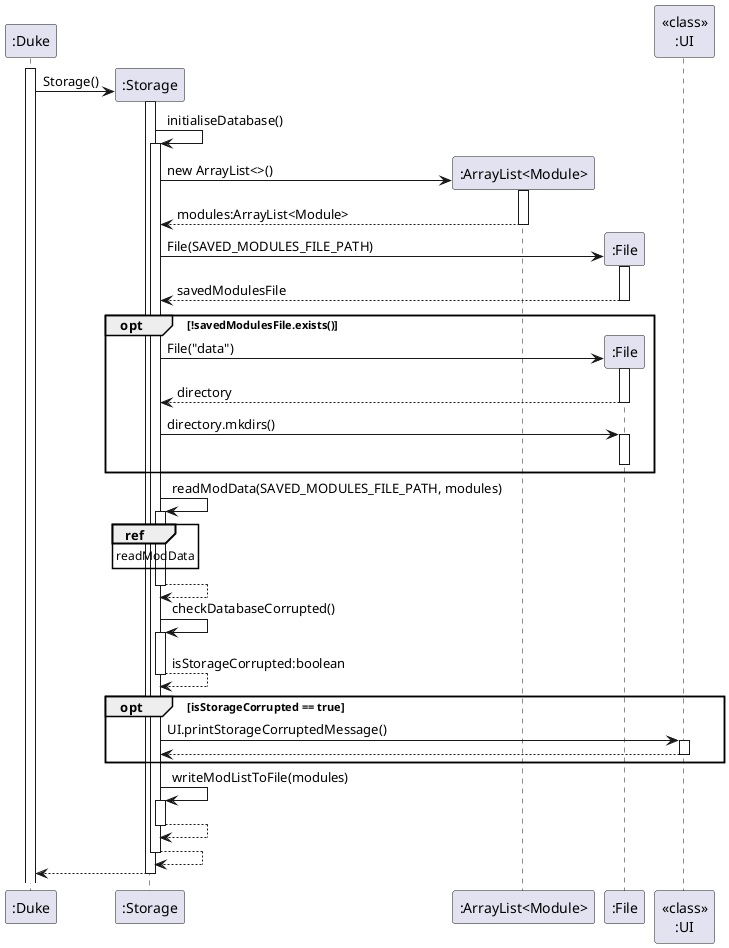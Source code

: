 @startuml
'https://plantuml.com/sequence-diagram



activate ":Duke"
create ":Storage"
":Duke" -> ":Storage" : Storage()
activate ":Storage"
":Storage" -> ":Storage" : initialiseDatabase()
activate ":Storage"
create ":ArrayList<Module>"
":Storage" -> ":ArrayList<Module>" : new ArrayList<>()
activate ":ArrayList<Module>"
":Storage" <-- ":ArrayList<Module>" : modules:ArrayList<Module>
deactivate ":ArrayList<Module>"
create ":File"
":Storage" -> ":File" : File(SAVED_MODULES_FILE_PATH)
activate ":File"
":Storage" <-- ":File" : savedModulesFile
deactivate ":File"

opt !savedModulesFile.exists()
create ":File"
":Storage" -> ":File" : File("data")
activate ":File"
":Storage" <-- ":File" : directory
deactivate ":File"
":Storage" -> ":File" : directory.mkdirs()
activate ":File"
deactivate ":File"
end
":Storage" -> ":Storage" : readModData(SAVED_MODULES_FILE_PATH, modules)
activate ":Storage"
ref over ":Storage" : readModData
":Storage" --> ":Storage"
deactivate ":Storage"
":Storage" -> ":Storage" : checkDatabaseCorrupted()
activate ":Storage"
":Storage" --> ":Storage" : isStorageCorrupted:boolean
deactivate ":Storage"
opt isStorageCorrupted == true
":Storage" -> "<<class>>\n:UI" : UI.printStorageCorruptedMessage()
activate "<<class>>\n:UI"
":Storage" <-- "<<class>>\n:UI"
deactivate "<<class>>\n:UI"
end
":Storage" -> ":Storage" : writeModListToFile(modules)
activate ":Storage"
":Storage" --> ":Storage"
deactivate ":Storage"
":Storage" --> ":Storage"
deactivate ":Storage"
":Storage" --> ":Duke"
deactivate ":Storage"


@enduml